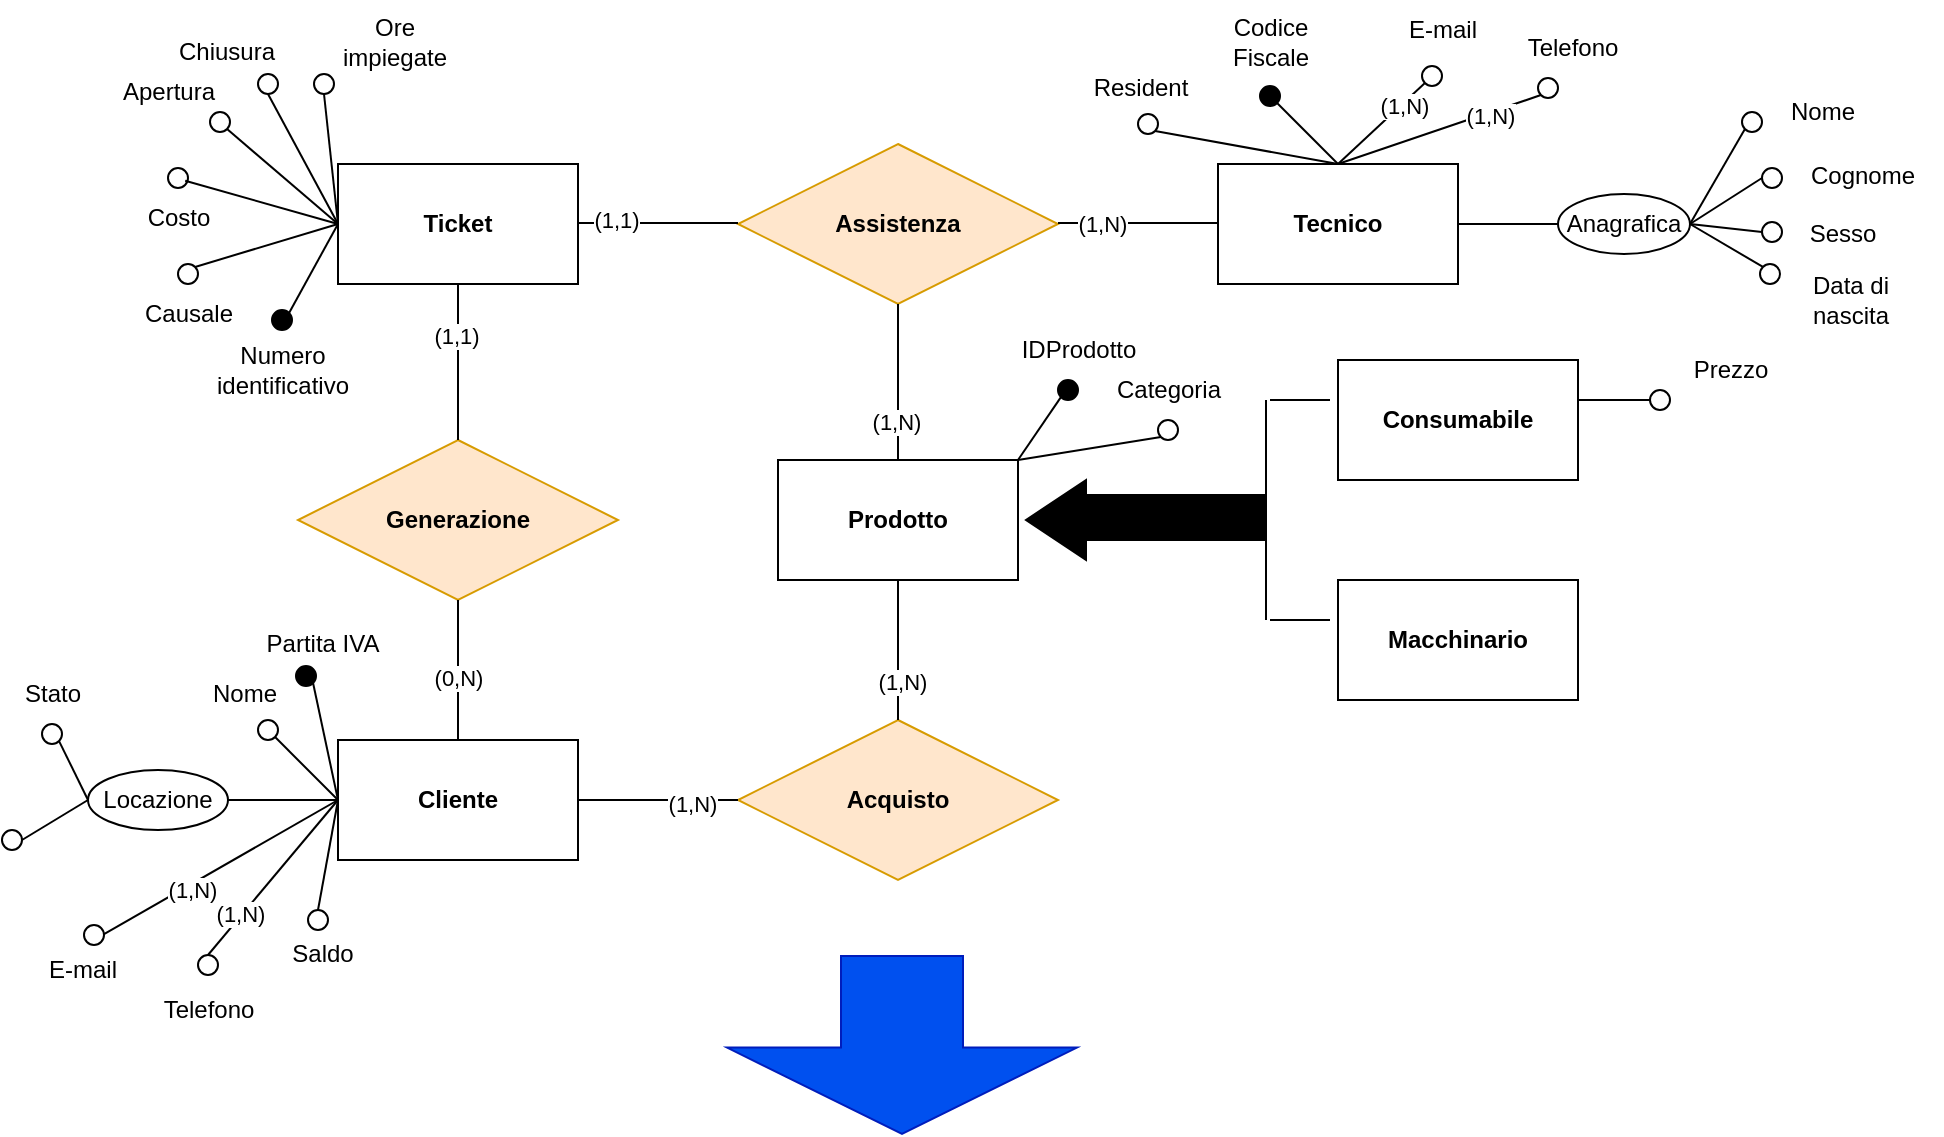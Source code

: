 <mxfile version="20.2.3" type="device"><diagram id="GdjoWjz54S655OJmaW-W" name="Pagina-1"><mxGraphModel dx="1038" dy="641" grid="1" gridSize="10" guides="1" tooltips="1" connect="1" arrows="1" fold="1" page="1" pageScale="1" pageWidth="827" pageHeight="1169" math="0" shadow="0"><root><mxCell id="0"/><mxCell id="1" parent="0"/><mxCell id="ZQHXS0i4Xxwpb327kgos-1" value="&lt;b&gt;Cliente&lt;/b&gt;" style="rounded=0;whiteSpace=wrap;html=1;" parent="1" vertex="1"><mxGeometry x="208" y="380" width="120" height="60" as="geometry"/></mxCell><mxCell id="ZQHXS0i4Xxwpb327kgos-2" value="&lt;b&gt;Ticket&lt;/b&gt;" style="rounded=0;whiteSpace=wrap;html=1;" parent="1" vertex="1"><mxGeometry x="208" y="92" width="120" height="60" as="geometry"/></mxCell><mxCell id="ZQHXS0i4Xxwpb327kgos-3" value="&lt;b&gt;Tecnico&lt;/b&gt;" style="rounded=0;whiteSpace=wrap;html=1;" parent="1" vertex="1"><mxGeometry x="648" y="92" width="120" height="60" as="geometry"/></mxCell><mxCell id="ZQHXS0i4Xxwpb327kgos-4" value="&lt;b&gt;Generazione&lt;/b&gt;" style="rhombus;whiteSpace=wrap;html=1;fillColor=#ffe6cc;strokeColor=#d79b00;" parent="1" vertex="1"><mxGeometry x="188" y="230" width="160" height="80" as="geometry"/></mxCell><mxCell id="ZQHXS0i4Xxwpb327kgos-5" value="" style="endArrow=none;html=1;rounded=0;exitX=0.5;exitY=0;exitDx=0;exitDy=0;entryX=0.5;entryY=1;entryDx=0;entryDy=0;" parent="1" source="ZQHXS0i4Xxwpb327kgos-1" target="ZQHXS0i4Xxwpb327kgos-4" edge="1"><mxGeometry width="50" height="50" relative="1" as="geometry"><mxPoint x="267.5" y="370" as="sourcePoint"/><mxPoint x="267.5" y="320" as="targetPoint"/></mxGeometry></mxCell><mxCell id="ZQHXS0i4Xxwpb327kgos-6" value="(0,N)" style="edgeLabel;html=1;align=center;verticalAlign=middle;resizable=0;points=[];" parent="ZQHXS0i4Xxwpb327kgos-5" vertex="1" connectable="0"><mxGeometry x="-0.469" y="2" relative="1" as="geometry"><mxPoint x="2" y="-13" as="offset"/></mxGeometry></mxCell><mxCell id="ZQHXS0i4Xxwpb327kgos-7" value="&lt;b&gt;Assistenza&lt;/b&gt;" style="rhombus;whiteSpace=wrap;html=1;fillColor=#ffe6cc;strokeColor=#d79b00;" parent="1" vertex="1"><mxGeometry x="408" y="82" width="160" height="80" as="geometry"/></mxCell><mxCell id="ZQHXS0i4Xxwpb327kgos-8" value="" style="endArrow=none;html=1;rounded=0;" parent="1" edge="1"><mxGeometry width="50" height="50" relative="1" as="geometry"><mxPoint x="328" y="121.5" as="sourcePoint"/><mxPoint x="408" y="121.5" as="targetPoint"/></mxGeometry></mxCell><mxCell id="ZQHXS0i4Xxwpb327kgos-9" value="(1,1)" style="edgeLabel;html=1;align=center;verticalAlign=middle;resizable=0;points=[];" parent="ZQHXS0i4Xxwpb327kgos-8" vertex="1" connectable="0"><mxGeometry x="-0.525" y="2" relative="1" as="geometry"><mxPoint as="offset"/></mxGeometry></mxCell><mxCell id="ZQHXS0i4Xxwpb327kgos-10" value="" style="endArrow=none;html=1;rounded=0;" parent="1" edge="1"><mxGeometry width="50" height="50" relative="1" as="geometry"><mxPoint x="568" y="121.5" as="sourcePoint"/><mxPoint x="648" y="121.5" as="targetPoint"/></mxGeometry></mxCell><mxCell id="ZQHXS0i4Xxwpb327kgos-11" value="(1,N)" style="edgeLabel;html=1;align=center;verticalAlign=middle;resizable=0;points=[];" parent="ZQHXS0i4Xxwpb327kgos-10" vertex="1" connectable="0"><mxGeometry x="-0.45" relative="1" as="geometry"><mxPoint as="offset"/></mxGeometry></mxCell><mxCell id="ZQHXS0i4Xxwpb327kgos-12" value="&lt;b&gt;Prodotto&lt;/b&gt;" style="rounded=0;whiteSpace=wrap;html=1;" parent="1" vertex="1"><mxGeometry x="428" y="240" width="120" height="60" as="geometry"/></mxCell><mxCell id="ZQHXS0i4Xxwpb327kgos-13" value="" style="endArrow=none;html=1;rounded=0;entryX=0.5;entryY=1;entryDx=0;entryDy=0;exitX=0.5;exitY=0;exitDx=0;exitDy=0;" parent="1" source="ZQHXS0i4Xxwpb327kgos-4" target="ZQHXS0i4Xxwpb327kgos-2" edge="1"><mxGeometry width="50" height="50" relative="1" as="geometry"><mxPoint x="478" y="280" as="sourcePoint"/><mxPoint x="528" y="230" as="targetPoint"/></mxGeometry></mxCell><mxCell id="ZQHXS0i4Xxwpb327kgos-14" value="(1,1)" style="edgeLabel;html=1;align=center;verticalAlign=middle;resizable=0;points=[];" parent="ZQHXS0i4Xxwpb327kgos-13" vertex="1" connectable="0"><mxGeometry x="0.349" y="1" relative="1" as="geometry"><mxPoint as="offset"/></mxGeometry></mxCell><mxCell id="ZQHXS0i4Xxwpb327kgos-15" value="&lt;b&gt;Acquisto&lt;/b&gt;" style="rhombus;whiteSpace=wrap;html=1;fillColor=#ffe6cc;strokeColor=#d79b00;" parent="1" vertex="1"><mxGeometry x="408" y="370" width="160" height="80" as="geometry"/></mxCell><mxCell id="ZQHXS0i4Xxwpb327kgos-18" value="" style="endArrow=none;html=1;rounded=0;entryX=0.5;entryY=1;entryDx=0;entryDy=0;exitX=0.5;exitY=0;exitDx=0;exitDy=0;" parent="1" source="ZQHXS0i4Xxwpb327kgos-15" target="ZQHXS0i4Xxwpb327kgos-12" edge="1"><mxGeometry width="50" height="50" relative="1" as="geometry"><mxPoint x="478" y="390" as="sourcePoint"/><mxPoint x="528" y="340" as="targetPoint"/></mxGeometry></mxCell><mxCell id="ZQHXS0i4Xxwpb327kgos-19" value="(1,N)" style="edgeLabel;html=1;align=center;verticalAlign=middle;resizable=0;points=[];" parent="ZQHXS0i4Xxwpb327kgos-18" vertex="1" connectable="0"><mxGeometry x="-0.44" y="-2" relative="1" as="geometry"><mxPoint as="offset"/></mxGeometry></mxCell><mxCell id="ZQHXS0i4Xxwpb327kgos-20" value="" style="endArrow=none;html=1;rounded=0;entryX=1;entryY=0.5;entryDx=0;entryDy=0;exitX=0;exitY=0.5;exitDx=0;exitDy=0;" parent="1" source="ZQHXS0i4Xxwpb327kgos-15" target="ZQHXS0i4Xxwpb327kgos-1" edge="1"><mxGeometry width="50" height="50" relative="1" as="geometry"><mxPoint x="488" y="400" as="sourcePoint"/><mxPoint x="538" y="350" as="targetPoint"/></mxGeometry></mxCell><mxCell id="ZQHXS0i4Xxwpb327kgos-21" value="(1,N)" style="edgeLabel;html=1;align=center;verticalAlign=middle;resizable=0;points=[];" parent="ZQHXS0i4Xxwpb327kgos-20" vertex="1" connectable="0"><mxGeometry x="-0.425" y="2" relative="1" as="geometry"><mxPoint as="offset"/></mxGeometry></mxCell><mxCell id="ZQHXS0i4Xxwpb327kgos-22" value="" style="endArrow=none;html=1;rounded=0;entryX=0.5;entryY=1;entryDx=0;entryDy=0;exitX=0.5;exitY=0;exitDx=0;exitDy=0;" parent="1" source="ZQHXS0i4Xxwpb327kgos-12" target="ZQHXS0i4Xxwpb327kgos-7" edge="1"><mxGeometry width="50" height="50" relative="1" as="geometry"><mxPoint x="638" y="340" as="sourcePoint"/><mxPoint x="638" y="270" as="targetPoint"/></mxGeometry></mxCell><mxCell id="ZQHXS0i4Xxwpb327kgos-23" value="(1,N)" style="edgeLabel;html=1;align=center;verticalAlign=middle;resizable=0;points=[];" parent="ZQHXS0i4Xxwpb327kgos-22" vertex="1" connectable="0"><mxGeometry x="-0.497" y="1" relative="1" as="geometry"><mxPoint as="offset"/></mxGeometry></mxCell><mxCell id="ZQHXS0i4Xxwpb327kgos-24" value="" style="endArrow=none;html=1;rounded=0;exitX=0;exitY=1;exitDx=0;exitDy=0;entryX=1;entryY=0;entryDx=0;entryDy=0;" parent="1" source="ZQHXS0i4Xxwpb327kgos-26" target="ZQHXS0i4Xxwpb327kgos-12" edge="1"><mxGeometry width="50" height="50" relative="1" as="geometry"><mxPoint x="694" y="400" as="sourcePoint"/><mxPoint x="488" y="240" as="targetPoint"/></mxGeometry></mxCell><mxCell id="ZQHXS0i4Xxwpb327kgos-25" value="" style="ellipse;whiteSpace=wrap;html=1;aspect=fixed;" parent="1" vertex="1"><mxGeometry x="618" y="220" width="10" height="10" as="geometry"/></mxCell><mxCell id="ZQHXS0i4Xxwpb327kgos-26" value="" style="ellipse;whiteSpace=wrap;html=1;aspect=fixed;fillColor=#000000;" parent="1" vertex="1"><mxGeometry x="568" y="200" width="10" height="10" as="geometry"/></mxCell><mxCell id="ZQHXS0i4Xxwpb327kgos-27" value="" style="endArrow=none;html=1;rounded=0;entryX=1;entryY=0;entryDx=0;entryDy=0;exitX=0;exitY=1;exitDx=0;exitDy=0;" parent="1" source="ZQHXS0i4Xxwpb327kgos-25" target="ZQHXS0i4Xxwpb327kgos-12" edge="1"><mxGeometry width="50" height="50" relative="1" as="geometry"><mxPoint x="535.464" y="218.536" as="sourcePoint"/><mxPoint x="492" y="250" as="targetPoint"/></mxGeometry></mxCell><mxCell id="ZQHXS0i4Xxwpb327kgos-28" value="IDProdotto" style="text;html=1;align=center;verticalAlign=middle;resizable=0;points=[];autosize=1;strokeColor=none;fillColor=none;" parent="1" vertex="1"><mxGeometry x="538" y="170" width="80" height="30" as="geometry"/></mxCell><mxCell id="ZQHXS0i4Xxwpb327kgos-29" value="Categoria" style="text;html=1;align=center;verticalAlign=middle;resizable=0;points=[];autosize=1;strokeColor=none;fillColor=none;" parent="1" vertex="1"><mxGeometry x="583" y="190" width="80" height="30" as="geometry"/></mxCell><mxCell id="ZQHXS0i4Xxwpb327kgos-30" value="" style="triangle;whiteSpace=wrap;html=1;fillColor=#000000;rotation=-180;" parent="1" vertex="1"><mxGeometry x="552" y="250" width="30" height="40" as="geometry"/></mxCell><mxCell id="ZQHXS0i4Xxwpb327kgos-31" value="" style="rounded=0;whiteSpace=wrap;html=1;fillColor=#000000;" parent="1" vertex="1"><mxGeometry x="582" y="257.5" width="90" height="22.5" as="geometry"/></mxCell><mxCell id="ZQHXS0i4Xxwpb327kgos-32" value="" style="endArrow=none;html=1;rounded=0;" parent="1" edge="1"><mxGeometry width="50" height="50" relative="1" as="geometry"><mxPoint x="672" y="320" as="sourcePoint"/><mxPoint x="672" y="210" as="targetPoint"/></mxGeometry></mxCell><mxCell id="ZQHXS0i4Xxwpb327kgos-33" value="" style="endArrow=none;html=1;rounded=0;entryX=0;entryY=0.5;entryDx=0;entryDy=0;" parent="1" edge="1"><mxGeometry width="50" height="50" relative="1" as="geometry"><mxPoint x="674" y="320" as="sourcePoint"/><mxPoint x="704" y="320" as="targetPoint"/></mxGeometry></mxCell><mxCell id="ZQHXS0i4Xxwpb327kgos-34" value="" style="endArrow=none;html=1;rounded=0;entryX=0;entryY=0.5;entryDx=0;entryDy=0;" parent="1" edge="1"><mxGeometry width="50" height="50" relative="1" as="geometry"><mxPoint x="674" y="210" as="sourcePoint"/><mxPoint x="704" y="210" as="targetPoint"/></mxGeometry></mxCell><mxCell id="ZQHXS0i4Xxwpb327kgos-35" value="" style="ellipse;whiteSpace=wrap;html=1;aspect=fixed;" parent="1" vertex="1"><mxGeometry x="864" y="205" width="10" height="10" as="geometry"/></mxCell><mxCell id="ZQHXS0i4Xxwpb327kgos-36" value="" style="endArrow=none;html=1;rounded=0;entryX=0;entryY=0.5;entryDx=0;entryDy=0;exitX=1;exitY=0.5;exitDx=0;exitDy=0;" parent="1" target="ZQHXS0i4Xxwpb327kgos-35" edge="1"><mxGeometry width="50" height="50" relative="1" as="geometry"><mxPoint x="820" y="210" as="sourcePoint"/><mxPoint x="744" y="350" as="targetPoint"/></mxGeometry></mxCell><mxCell id="ZQHXS0i4Xxwpb327kgos-37" value="Prezzo" style="text;html=1;align=center;verticalAlign=middle;resizable=0;points=[];autosize=1;strokeColor=none;fillColor=none;" parent="1" vertex="1"><mxGeometry x="874" y="180" width="60" height="30" as="geometry"/></mxCell><mxCell id="ZQHXS0i4Xxwpb327kgos-38" value="&lt;b&gt;Macchinario&lt;/b&gt;" style="rounded=0;whiteSpace=wrap;html=1;" parent="1" vertex="1"><mxGeometry x="708" y="300" width="120" height="60" as="geometry"/></mxCell><mxCell id="ZQHXS0i4Xxwpb327kgos-39" value="&lt;b&gt;Consumabile&lt;/b&gt;" style="rounded=0;whiteSpace=wrap;html=1;" parent="1" vertex="1"><mxGeometry x="708" y="190" width="120" height="60" as="geometry"/></mxCell><mxCell id="ZQHXS0i4Xxwpb327kgos-50" value="" style="ellipse;whiteSpace=wrap;html=1;aspect=fixed;fillColor=#000000;" parent="1" vertex="1"><mxGeometry x="669" y="53" width="10" height="10" as="geometry"/></mxCell><mxCell id="ZQHXS0i4Xxwpb327kgos-51" value="" style="ellipse;whiteSpace=wrap;html=1;aspect=fixed;" parent="1" vertex="1"><mxGeometry x="910" y="66" width="10" height="10" as="geometry"/></mxCell><mxCell id="ZQHXS0i4Xxwpb327kgos-52" value="" style="ellipse;whiteSpace=wrap;html=1;aspect=fixed;" parent="1" vertex="1"><mxGeometry x="920" y="94" width="10" height="10" as="geometry"/></mxCell><mxCell id="ZQHXS0i4Xxwpb327kgos-53" value="Codice&lt;br&gt;Fiscale" style="text;html=1;align=center;verticalAlign=middle;resizable=0;points=[];autosize=1;strokeColor=none;fillColor=none;" parent="1" vertex="1"><mxGeometry x="644" y="11" width="60" height="40" as="geometry"/></mxCell><mxCell id="ZQHXS0i4Xxwpb327kgos-54" value="Nome" style="text;html=1;align=center;verticalAlign=middle;resizable=0;points=[];autosize=1;strokeColor=none;fillColor=none;" parent="1" vertex="1"><mxGeometry x="920" y="51" width="60" height="30" as="geometry"/></mxCell><mxCell id="ZQHXS0i4Xxwpb327kgos-55" value="Anagrafica" style="ellipse;whiteSpace=wrap;html=1;" parent="1" vertex="1"><mxGeometry x="818" y="107" width="66" height="30" as="geometry"/></mxCell><mxCell id="ZQHXS0i4Xxwpb327kgos-56" value="Cognome" style="text;html=1;align=center;verticalAlign=middle;resizable=0;points=[];autosize=1;strokeColor=none;fillColor=none;" parent="1" vertex="1"><mxGeometry x="930" y="83" width="80" height="30" as="geometry"/></mxCell><mxCell id="ZQHXS0i4Xxwpb327kgos-57" value="Sesso" style="text;html=1;align=center;verticalAlign=middle;resizable=0;points=[];autosize=1;strokeColor=none;fillColor=none;" parent="1" vertex="1"><mxGeometry x="930" y="112" width="60" height="30" as="geometry"/></mxCell><mxCell id="ZQHXS0i4Xxwpb327kgos-58" value="" style="ellipse;whiteSpace=wrap;html=1;aspect=fixed;" parent="1" vertex="1"><mxGeometry x="920" y="121" width="10" height="10" as="geometry"/></mxCell><mxCell id="ZQHXS0i4Xxwpb327kgos-59" value="" style="ellipse;whiteSpace=wrap;html=1;aspect=fixed;" parent="1" vertex="1"><mxGeometry x="919" y="142" width="10" height="10" as="geometry"/></mxCell><mxCell id="ZQHXS0i4Xxwpb327kgos-60" value="Data di&lt;br&gt;nascita" style="text;html=1;align=center;verticalAlign=middle;resizable=0;points=[];autosize=1;strokeColor=none;fillColor=none;" parent="1" vertex="1"><mxGeometry x="934" y="140" width="60" height="40" as="geometry"/></mxCell><mxCell id="ZQHXS0i4Xxwpb327kgos-61" value="" style="ellipse;whiteSpace=wrap;html=1;aspect=fixed;" parent="1" vertex="1"><mxGeometry x="608" y="67" width="10" height="10" as="geometry"/></mxCell><mxCell id="ZQHXS0i4Xxwpb327kgos-62" value="Resident" style="text;html=1;align=center;verticalAlign=middle;resizable=0;points=[];autosize=1;strokeColor=none;fillColor=none;" parent="1" vertex="1"><mxGeometry x="574" y="39" width="70" height="30" as="geometry"/></mxCell><mxCell id="ZQHXS0i4Xxwpb327kgos-63" value="" style="ellipse;whiteSpace=wrap;html=1;aspect=fixed;" parent="1" vertex="1"><mxGeometry x="750" y="43" width="10" height="10" as="geometry"/></mxCell><mxCell id="ZQHXS0i4Xxwpb327kgos-64" value="E-mail" style="text;html=1;align=center;verticalAlign=middle;resizable=0;points=[];autosize=1;strokeColor=none;fillColor=none;" parent="1" vertex="1"><mxGeometry x="730" y="10" width="60" height="30" as="geometry"/></mxCell><mxCell id="ZQHXS0i4Xxwpb327kgos-65" value="Telefono" style="text;html=1;align=center;verticalAlign=middle;resizable=0;points=[];autosize=1;strokeColor=none;fillColor=none;" parent="1" vertex="1"><mxGeometry x="790" y="18.55" width="70" height="30" as="geometry"/></mxCell><mxCell id="ZQHXS0i4Xxwpb327kgos-66" value="" style="ellipse;whiteSpace=wrap;html=1;aspect=fixed;" parent="1" vertex="1"><mxGeometry x="808" y="49" width="10" height="10" as="geometry"/></mxCell><mxCell id="ZQHXS0i4Xxwpb327kgos-67" value="" style="endArrow=none;html=1;rounded=0;entryX=1;entryY=1;entryDx=0;entryDy=0;exitX=0.5;exitY=0;exitDx=0;exitDy=0;" parent="1" source="ZQHXS0i4Xxwpb327kgos-3" target="ZQHXS0i4Xxwpb327kgos-61" edge="1"><mxGeometry width="50" height="50" relative="1" as="geometry"><mxPoint x="760" y="232" as="sourcePoint"/><mxPoint x="810" y="182" as="targetPoint"/></mxGeometry></mxCell><mxCell id="ZQHXS0i4Xxwpb327kgos-68" value="" style="endArrow=none;html=1;rounded=0;entryX=1;entryY=1;entryDx=0;entryDy=0;exitX=0.5;exitY=0;exitDx=0;exitDy=0;" parent="1" source="ZQHXS0i4Xxwpb327kgos-3" target="ZQHXS0i4Xxwpb327kgos-50" edge="1"><mxGeometry width="50" height="50" relative="1" as="geometry"><mxPoint x="760" y="232" as="sourcePoint"/><mxPoint x="810" y="182" as="targetPoint"/></mxGeometry></mxCell><mxCell id="ZQHXS0i4Xxwpb327kgos-69" value="" style="endArrow=none;html=1;rounded=0;entryX=0;entryY=1;entryDx=0;entryDy=0;exitX=0.5;exitY=0;exitDx=0;exitDy=0;" parent="1" source="ZQHXS0i4Xxwpb327kgos-3" target="ZQHXS0i4Xxwpb327kgos-63" edge="1"><mxGeometry width="50" height="50" relative="1" as="geometry"><mxPoint x="718" y="102" as="sourcePoint"/><mxPoint x="687.536" y="71.536" as="targetPoint"/></mxGeometry></mxCell><mxCell id="ZQHXS0i4Xxwpb327kgos-70" value="(1,N)" style="edgeLabel;html=1;align=center;verticalAlign=middle;resizable=0;points=[];" parent="ZQHXS0i4Xxwpb327kgos-69" vertex="1" connectable="0"><mxGeometry x="0.469" y="-1" relative="1" as="geometry"><mxPoint as="offset"/></mxGeometry></mxCell><mxCell id="ZQHXS0i4Xxwpb327kgos-71" value="" style="endArrow=none;html=1;rounded=0;entryX=0;entryY=1;entryDx=0;entryDy=0;exitX=0.5;exitY=0;exitDx=0;exitDy=0;" parent="1" source="ZQHXS0i4Xxwpb327kgos-3" target="ZQHXS0i4Xxwpb327kgos-66" edge="1"><mxGeometry width="50" height="50" relative="1" as="geometry"><mxPoint x="718" y="102" as="sourcePoint"/><mxPoint x="761.464" y="61.536" as="targetPoint"/></mxGeometry></mxCell><mxCell id="ZQHXS0i4Xxwpb327kgos-72" value="(1,N)" style="edgeLabel;html=1;align=center;verticalAlign=middle;resizable=0;points=[];" parent="ZQHXS0i4Xxwpb327kgos-71" vertex="1" connectable="0"><mxGeometry x="0.484" relative="1" as="geometry"><mxPoint y="1" as="offset"/></mxGeometry></mxCell><mxCell id="ZQHXS0i4Xxwpb327kgos-73" value="" style="endArrow=none;html=1;rounded=0;entryX=0;entryY=0.5;entryDx=0;entryDy=0;exitX=1;exitY=0.5;exitDx=0;exitDy=0;" parent="1" source="ZQHXS0i4Xxwpb327kgos-3" target="ZQHXS0i4Xxwpb327kgos-55" edge="1"><mxGeometry width="50" height="50" relative="1" as="geometry"><mxPoint x="718" y="102" as="sourcePoint"/><mxPoint x="819.464" y="67.536" as="targetPoint"/></mxGeometry></mxCell><mxCell id="ZQHXS0i4Xxwpb327kgos-74" value="" style="endArrow=none;html=1;rounded=0;entryX=0;entryY=1;entryDx=0;entryDy=0;exitX=1;exitY=0.5;exitDx=0;exitDy=0;" parent="1" source="ZQHXS0i4Xxwpb327kgos-55" target="ZQHXS0i4Xxwpb327kgos-51" edge="1"><mxGeometry width="50" height="50" relative="1" as="geometry"><mxPoint x="778" y="132" as="sourcePoint"/><mxPoint x="828" y="132" as="targetPoint"/></mxGeometry></mxCell><mxCell id="ZQHXS0i4Xxwpb327kgos-75" value="" style="endArrow=none;html=1;rounded=0;entryX=0;entryY=0.5;entryDx=0;entryDy=0;exitX=1;exitY=0.5;exitDx=0;exitDy=0;" parent="1" source="ZQHXS0i4Xxwpb327kgos-55" target="ZQHXS0i4Xxwpb327kgos-52" edge="1"><mxGeometry width="50" height="50" relative="1" as="geometry"><mxPoint x="894" y="132" as="sourcePoint"/><mxPoint x="921.464" y="84.536" as="targetPoint"/></mxGeometry></mxCell><mxCell id="ZQHXS0i4Xxwpb327kgos-76" value="" style="endArrow=none;html=1;rounded=0;entryX=0;entryY=0.5;entryDx=0;entryDy=0;exitX=1;exitY=0.5;exitDx=0;exitDy=0;" parent="1" source="ZQHXS0i4Xxwpb327kgos-55" target="ZQHXS0i4Xxwpb327kgos-58" edge="1"><mxGeometry width="50" height="50" relative="1" as="geometry"><mxPoint x="894" y="132" as="sourcePoint"/><mxPoint x="930" y="109" as="targetPoint"/></mxGeometry></mxCell><mxCell id="ZQHXS0i4Xxwpb327kgos-77" value="" style="endArrow=none;html=1;rounded=0;entryX=0;entryY=0;entryDx=0;entryDy=0;exitX=1;exitY=0.5;exitDx=0;exitDy=0;" parent="1" source="ZQHXS0i4Xxwpb327kgos-55" target="ZQHXS0i4Xxwpb327kgos-59" edge="1"><mxGeometry width="50" height="50" relative="1" as="geometry"><mxPoint x="894" y="132" as="sourcePoint"/><mxPoint x="930" y="136" as="targetPoint"/></mxGeometry></mxCell><mxCell id="ZQHXS0i4Xxwpb327kgos-78" value="" style="ellipse;whiteSpace=wrap;html=1;aspect=fixed;" parent="1" vertex="1"><mxGeometry x="168" y="370" width="10" height="10" as="geometry"/></mxCell><mxCell id="ZQHXS0i4Xxwpb327kgos-79" value="Nome" style="text;html=1;align=center;verticalAlign=middle;resizable=0;points=[];autosize=1;strokeColor=none;fillColor=none;" parent="1" vertex="1"><mxGeometry x="131" y="342" width="60" height="30" as="geometry"/></mxCell><mxCell id="ZQHXS0i4Xxwpb327kgos-80" value="" style="ellipse;whiteSpace=wrap;html=1;aspect=fixed;fillColor=#000000;" parent="1" vertex="1"><mxGeometry x="187" y="343" width="10" height="10" as="geometry"/></mxCell><mxCell id="ZQHXS0i4Xxwpb327kgos-81" value="" style="ellipse;whiteSpace=wrap;html=1;aspect=fixed;" parent="1" vertex="1"><mxGeometry x="60" y="372" width="10" height="10" as="geometry"/></mxCell><mxCell id="ZQHXS0i4Xxwpb327kgos-82" value="" style="ellipse;whiteSpace=wrap;html=1;aspect=fixed;" parent="1" vertex="1"><mxGeometry x="138" y="487.5" width="10" height="10" as="geometry"/></mxCell><mxCell id="ZQHXS0i4Xxwpb327kgos-83" value="" style="ellipse;whiteSpace=wrap;html=1;aspect=fixed;" parent="1" vertex="1"><mxGeometry x="193" y="465" width="10" height="10" as="geometry"/></mxCell><mxCell id="ZQHXS0i4Xxwpb327kgos-84" value="Locazione" style="ellipse;whiteSpace=wrap;html=1;fillColor=#FFFFFF;" parent="1" vertex="1"><mxGeometry x="83" y="395" width="70" height="30" as="geometry"/></mxCell><mxCell id="ZQHXS0i4Xxwpb327kgos-85" value="Stato" style="text;html=1;align=center;verticalAlign=middle;resizable=0;points=[];autosize=1;strokeColor=none;fillColor=none;" parent="1" vertex="1"><mxGeometry x="40" y="342" width="50" height="30" as="geometry"/></mxCell><mxCell id="ZQHXS0i4Xxwpb327kgos-86" value="" style="ellipse;whiteSpace=wrap;html=1;aspect=fixed;" parent="1" vertex="1"><mxGeometry x="40" y="425" width="10" height="10" as="geometry"/></mxCell><mxCell id="ZQHXS0i4Xxwpb327kgos-87" value="" style="ellipse;whiteSpace=wrap;html=1;aspect=fixed;" parent="1" vertex="1"><mxGeometry x="81" y="472.5" width="10" height="10" as="geometry"/></mxCell><mxCell id="ZQHXS0i4Xxwpb327kgos-88" value="Telefono" style="text;html=1;align=center;verticalAlign=middle;resizable=0;points=[];autosize=1;strokeColor=none;fillColor=none;" parent="1" vertex="1"><mxGeometry x="108" y="500" width="70" height="30" as="geometry"/></mxCell><mxCell id="ZQHXS0i4Xxwpb327kgos-89" value="E-mail" style="text;html=1;align=center;verticalAlign=middle;resizable=0;points=[];autosize=1;strokeColor=none;fillColor=none;" parent="1" vertex="1"><mxGeometry x="50" y="480" width="60" height="30" as="geometry"/></mxCell><mxCell id="ZQHXS0i4Xxwpb327kgos-90" value="Saldo" style="text;html=1;align=center;verticalAlign=middle;resizable=0;points=[];autosize=1;strokeColor=none;fillColor=none;" parent="1" vertex="1"><mxGeometry x="175" y="472" width="50" height="30" as="geometry"/></mxCell><mxCell id="ZQHXS0i4Xxwpb327kgos-91" value="Partita IVA" style="text;html=1;align=center;verticalAlign=middle;resizable=0;points=[];autosize=1;strokeColor=none;fillColor=none;" parent="1" vertex="1"><mxGeometry x="160" y="317" width="80" height="30" as="geometry"/></mxCell><mxCell id="ZQHXS0i4Xxwpb327kgos-92" value="" style="endArrow=none;html=1;rounded=0;entryX=0;entryY=0.5;entryDx=0;entryDy=0;exitX=1;exitY=0.5;exitDx=0;exitDy=0;" parent="1" source="ZQHXS0i4Xxwpb327kgos-84" target="ZQHXS0i4Xxwpb327kgos-1" edge="1"><mxGeometry width="50" height="50" relative="1" as="geometry"><mxPoint x="370" y="552" as="sourcePoint"/><mxPoint x="420" y="502" as="targetPoint"/></mxGeometry></mxCell><mxCell id="ZQHXS0i4Xxwpb327kgos-93" value="" style="endArrow=none;html=1;rounded=0;entryX=0;entryY=0.5;entryDx=0;entryDy=0;exitX=1;exitY=1;exitDx=0;exitDy=0;" parent="1" source="ZQHXS0i4Xxwpb327kgos-78" target="ZQHXS0i4Xxwpb327kgos-1" edge="1"><mxGeometry width="50" height="50" relative="1" as="geometry"><mxPoint x="163" y="420" as="sourcePoint"/><mxPoint x="218" y="420" as="targetPoint"/></mxGeometry></mxCell><mxCell id="ZQHXS0i4Xxwpb327kgos-94" value="" style="endArrow=none;html=1;rounded=0;entryX=0;entryY=0.5;entryDx=0;entryDy=0;exitX=1;exitY=1;exitDx=0;exitDy=0;" parent="1" source="ZQHXS0i4Xxwpb327kgos-80" target="ZQHXS0i4Xxwpb327kgos-1" edge="1"><mxGeometry width="50" height="50" relative="1" as="geometry"><mxPoint x="186.536" y="388.536" as="sourcePoint"/><mxPoint x="218" y="420" as="targetPoint"/></mxGeometry></mxCell><mxCell id="ZQHXS0i4Xxwpb327kgos-95" value="" style="endArrow=none;html=1;rounded=0;entryX=0.5;entryY=0;entryDx=0;entryDy=0;exitX=0;exitY=0.5;exitDx=0;exitDy=0;" parent="1" source="ZQHXS0i4Xxwpb327kgos-1" target="ZQHXS0i4Xxwpb327kgos-82" edge="1"><mxGeometry width="50" height="50" relative="1" as="geometry"><mxPoint x="215.536" y="368.536" as="sourcePoint"/><mxPoint x="218" y="420" as="targetPoint"/></mxGeometry></mxCell><mxCell id="ZQHXS0i4Xxwpb327kgos-96" value="(1,N)" style="edgeLabel;html=1;align=center;verticalAlign=middle;resizable=0;points=[];" parent="ZQHXS0i4Xxwpb327kgos-95" vertex="1" connectable="0"><mxGeometry x="0.489" y="-1" relative="1" as="geometry"><mxPoint as="offset"/></mxGeometry></mxCell><mxCell id="ZQHXS0i4Xxwpb327kgos-97" value="" style="endArrow=none;html=1;rounded=0;entryX=0.5;entryY=0;entryDx=0;entryDy=0;exitX=0;exitY=0.5;exitDx=0;exitDy=0;" parent="1" source="ZQHXS0i4Xxwpb327kgos-1" target="ZQHXS0i4Xxwpb327kgos-83" edge="1"><mxGeometry width="50" height="50" relative="1" as="geometry"><mxPoint x="218" y="420" as="sourcePoint"/><mxPoint x="153" y="497.5" as="targetPoint"/></mxGeometry></mxCell><mxCell id="ZQHXS0i4Xxwpb327kgos-98" value="" style="endArrow=none;html=1;rounded=0;entryX=0;entryY=0.5;entryDx=0;entryDy=0;exitX=0.68;exitY=-0.093;exitDx=0;exitDy=0;exitPerimeter=0;" parent="1" source="ZQHXS0i4Xxwpb327kgos-89" target="ZQHXS0i4Xxwpb327kgos-1" edge="1"><mxGeometry width="50" height="50" relative="1" as="geometry"><mxPoint x="90" y="472" as="sourcePoint"/><mxPoint x="226" y="475" as="targetPoint"/></mxGeometry></mxCell><mxCell id="ZQHXS0i4Xxwpb327kgos-99" value="(1,N)" style="edgeLabel;html=1;align=center;verticalAlign=middle;resizable=0;points=[];" parent="ZQHXS0i4Xxwpb327kgos-98" vertex="1" connectable="0"><mxGeometry x="-0.264" y="-2" relative="1" as="geometry"><mxPoint as="offset"/></mxGeometry></mxCell><mxCell id="ZQHXS0i4Xxwpb327kgos-100" value="" style="endArrow=none;html=1;rounded=0;entryX=1;entryY=1;entryDx=0;entryDy=0;exitX=0;exitY=0.5;exitDx=0;exitDy=0;" parent="1" source="ZQHXS0i4Xxwpb327kgos-84" target="ZQHXS0i4Xxwpb327kgos-81" edge="1"><mxGeometry width="50" height="50" relative="1" as="geometry"><mxPoint x="370" y="552" as="sourcePoint"/><mxPoint x="420" y="502" as="targetPoint"/></mxGeometry></mxCell><mxCell id="ZQHXS0i4Xxwpb327kgos-101" value="" style="endArrow=none;html=1;rounded=0;entryX=1;entryY=0.5;entryDx=0;entryDy=0;exitX=0;exitY=0.5;exitDx=0;exitDy=0;" parent="1" source="ZQHXS0i4Xxwpb327kgos-84" target="ZQHXS0i4Xxwpb327kgos-86" edge="1"><mxGeometry width="50" height="50" relative="1" as="geometry"><mxPoint x="93" y="420" as="sourcePoint"/><mxPoint x="78.536" y="390.536" as="targetPoint"/></mxGeometry></mxCell><mxCell id="ZQHXS0i4Xxwpb327kgos-102" value="" style="ellipse;whiteSpace=wrap;html=1;aspect=fixed;fillColor=#000000;" parent="1" vertex="1"><mxGeometry x="175" y="165" width="10" height="10" as="geometry"/></mxCell><mxCell id="ZQHXS0i4Xxwpb327kgos-103" value="Numero&lt;br&gt;identificativo" style="text;html=1;align=center;verticalAlign=middle;resizable=0;points=[];autosize=1;strokeColor=none;fillColor=none;" parent="1" vertex="1"><mxGeometry x="135" y="175" width="90" height="40" as="geometry"/></mxCell><mxCell id="ZQHXS0i4Xxwpb327kgos-104" value="" style="ellipse;whiteSpace=wrap;html=1;aspect=fixed;" parent="1" vertex="1"><mxGeometry x="128" y="142" width="10" height="10" as="geometry"/></mxCell><mxCell id="ZQHXS0i4Xxwpb327kgos-105" value="Causale" style="text;html=1;align=center;verticalAlign=middle;resizable=0;points=[];autosize=1;strokeColor=none;fillColor=none;" parent="1" vertex="1"><mxGeometry x="98" y="152" width="70" height="30" as="geometry"/></mxCell><mxCell id="ZQHXS0i4Xxwpb327kgos-106" value="" style="ellipse;whiteSpace=wrap;html=1;aspect=fixed;" parent="1" vertex="1"><mxGeometry x="144" y="66" width="10" height="10" as="geometry"/></mxCell><mxCell id="ZQHXS0i4Xxwpb327kgos-107" value="Apertura" style="text;html=1;align=center;verticalAlign=middle;resizable=0;points=[];autosize=1;strokeColor=none;fillColor=none;" parent="1" vertex="1"><mxGeometry x="91" y="43" width="64" height="26" as="geometry"/></mxCell><mxCell id="ZQHXS0i4Xxwpb327kgos-108" value="Chiusura" style="text;html=1;align=center;verticalAlign=middle;resizable=0;points=[];autosize=1;strokeColor=none;fillColor=none;" parent="1" vertex="1"><mxGeometry x="119" y="22.55" width="66" height="26" as="geometry"/></mxCell><mxCell id="ZQHXS0i4Xxwpb327kgos-109" value="Ore&lt;br&gt;impiegate" style="text;html=1;align=center;verticalAlign=middle;resizable=0;points=[];autosize=1;strokeColor=none;fillColor=none;" parent="1" vertex="1"><mxGeometry x="196" y="11" width="80" height="40" as="geometry"/></mxCell><mxCell id="ZQHXS0i4Xxwpb327kgos-110" value="" style="ellipse;whiteSpace=wrap;html=1;aspect=fixed;" parent="1" vertex="1"><mxGeometry x="123" y="94" width="10" height="10" as="geometry"/></mxCell><mxCell id="ZQHXS0i4Xxwpb327kgos-111" value="Costo" style="text;html=1;align=center;verticalAlign=middle;resizable=0;points=[];autosize=1;strokeColor=none;fillColor=none;" parent="1" vertex="1"><mxGeometry x="103" y="104" width="50" height="30" as="geometry"/></mxCell><mxCell id="ZQHXS0i4Xxwpb327kgos-112" value="" style="ellipse;whiteSpace=wrap;html=1;aspect=fixed;" parent="1" vertex="1"><mxGeometry x="168" y="47" width="10" height="10" as="geometry"/></mxCell><mxCell id="ZQHXS0i4Xxwpb327kgos-113" value="" style="ellipse;whiteSpace=wrap;html=1;aspect=fixed;" parent="1" vertex="1"><mxGeometry x="196" y="47" width="10" height="10" as="geometry"/></mxCell><mxCell id="ZQHXS0i4Xxwpb327kgos-114" value="" style="endArrow=none;html=1;rounded=0;exitX=1;exitY=0;exitDx=0;exitDy=0;entryX=0;entryY=0.5;entryDx=0;entryDy=0;" parent="1" source="ZQHXS0i4Xxwpb327kgos-102" target="ZQHXS0i4Xxwpb327kgos-2" edge="1"><mxGeometry width="50" height="50" relative="1" as="geometry"><mxPoint x="370" y="222" as="sourcePoint"/><mxPoint x="420" y="172" as="targetPoint"/></mxGeometry></mxCell><mxCell id="ZQHXS0i4Xxwpb327kgos-115" value="" style="endArrow=none;html=1;rounded=0;exitX=1;exitY=0;exitDx=0;exitDy=0;entryX=0;entryY=0.5;entryDx=0;entryDy=0;" parent="1" source="ZQHXS0i4Xxwpb327kgos-104" target="ZQHXS0i4Xxwpb327kgos-2" edge="1"><mxGeometry width="50" height="50" relative="1" as="geometry"><mxPoint x="193.536" y="176.464" as="sourcePoint"/><mxPoint x="218" y="132" as="targetPoint"/></mxGeometry></mxCell><mxCell id="ZQHXS0i4Xxwpb327kgos-116" value="" style="endArrow=none;html=1;rounded=0;exitX=0;exitY=0.5;exitDx=0;exitDy=0;entryX=0.572;entryY=-0.12;entryDx=0;entryDy=0;entryPerimeter=0;" parent="1" source="ZQHXS0i4Xxwpb327kgos-2" target="ZQHXS0i4Xxwpb327kgos-111" edge="1"><mxGeometry width="50" height="50" relative="1" as="geometry"><mxPoint x="146.536" y="153.464" as="sourcePoint"/><mxPoint x="218" y="132" as="targetPoint"/></mxGeometry></mxCell><mxCell id="ZQHXS0i4Xxwpb327kgos-117" value="" style="endArrow=none;html=1;rounded=0;exitX=0;exitY=0.5;exitDx=0;exitDy=0;entryX=1;entryY=1;entryDx=0;entryDy=0;" parent="1" source="ZQHXS0i4Xxwpb327kgos-2" target="ZQHXS0i4Xxwpb327kgos-106" edge="1"><mxGeometry width="50" height="50" relative="1" as="geometry"><mxPoint x="218" y="132" as="sourcePoint"/><mxPoint x="141.6" y="110.4" as="targetPoint"/></mxGeometry></mxCell><mxCell id="ZQHXS0i4Xxwpb327kgos-118" value="" style="endArrow=none;html=1;rounded=0;entryX=0.5;entryY=1;entryDx=0;entryDy=0;exitX=0;exitY=0.5;exitDx=0;exitDy=0;" parent="1" source="ZQHXS0i4Xxwpb327kgos-2" target="ZQHXS0i4Xxwpb327kgos-112" edge="1"><mxGeometry width="50" height="50" relative="1" as="geometry"><mxPoint x="260" y="82" as="sourcePoint"/><mxPoint x="162.536" y="84.536" as="targetPoint"/></mxGeometry></mxCell><mxCell id="ZQHXS0i4Xxwpb327kgos-119" value="" style="endArrow=none;html=1;rounded=0;entryX=0.5;entryY=1;entryDx=0;entryDy=0;exitX=0;exitY=0.5;exitDx=0;exitDy=0;" parent="1" source="ZQHXS0i4Xxwpb327kgos-2" target="ZQHXS0i4Xxwpb327kgos-113" edge="1"><mxGeometry width="50" height="50" relative="1" as="geometry"><mxPoint x="218" y="132" as="sourcePoint"/><mxPoint x="183" y="67" as="targetPoint"/></mxGeometry></mxCell><mxCell id="ZQHXS0i4Xxwpb327kgos-120" value="" style="shape=flexArrow;endArrow=classic;html=1;rounded=0;endWidth=113;endSize=14.07;width=61;fillColor=#0050ef;strokeColor=#001DBC;" parent="1" edge="1"><mxGeometry width="50" height="50" relative="1" as="geometry"><mxPoint x="490" y="487.5" as="sourcePoint"/><mxPoint x="490" y="577.5" as="targetPoint"/></mxGeometry></mxCell></root></mxGraphModel></diagram></mxfile>